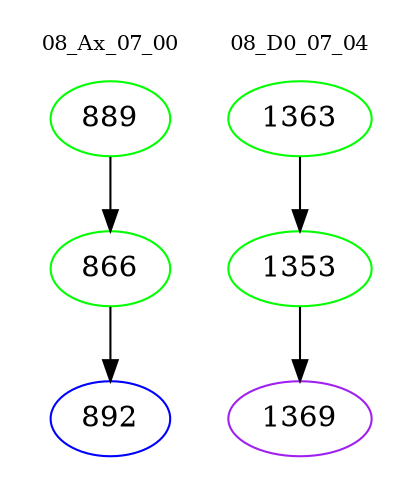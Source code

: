 digraph{
subgraph cluster_0 {
color = white
label = "08_Ax_07_00";
fontsize=10;
T0_889 [label="889", color="green"]
T0_889 -> T0_866 [color="black"]
T0_866 [label="866", color="green"]
T0_866 -> T0_892 [color="black"]
T0_892 [label="892", color="blue"]
}
subgraph cluster_1 {
color = white
label = "08_D0_07_04";
fontsize=10;
T1_1363 [label="1363", color="green"]
T1_1363 -> T1_1353 [color="black"]
T1_1353 [label="1353", color="green"]
T1_1353 -> T1_1369 [color="black"]
T1_1369 [label="1369", color="purple"]
}
}
